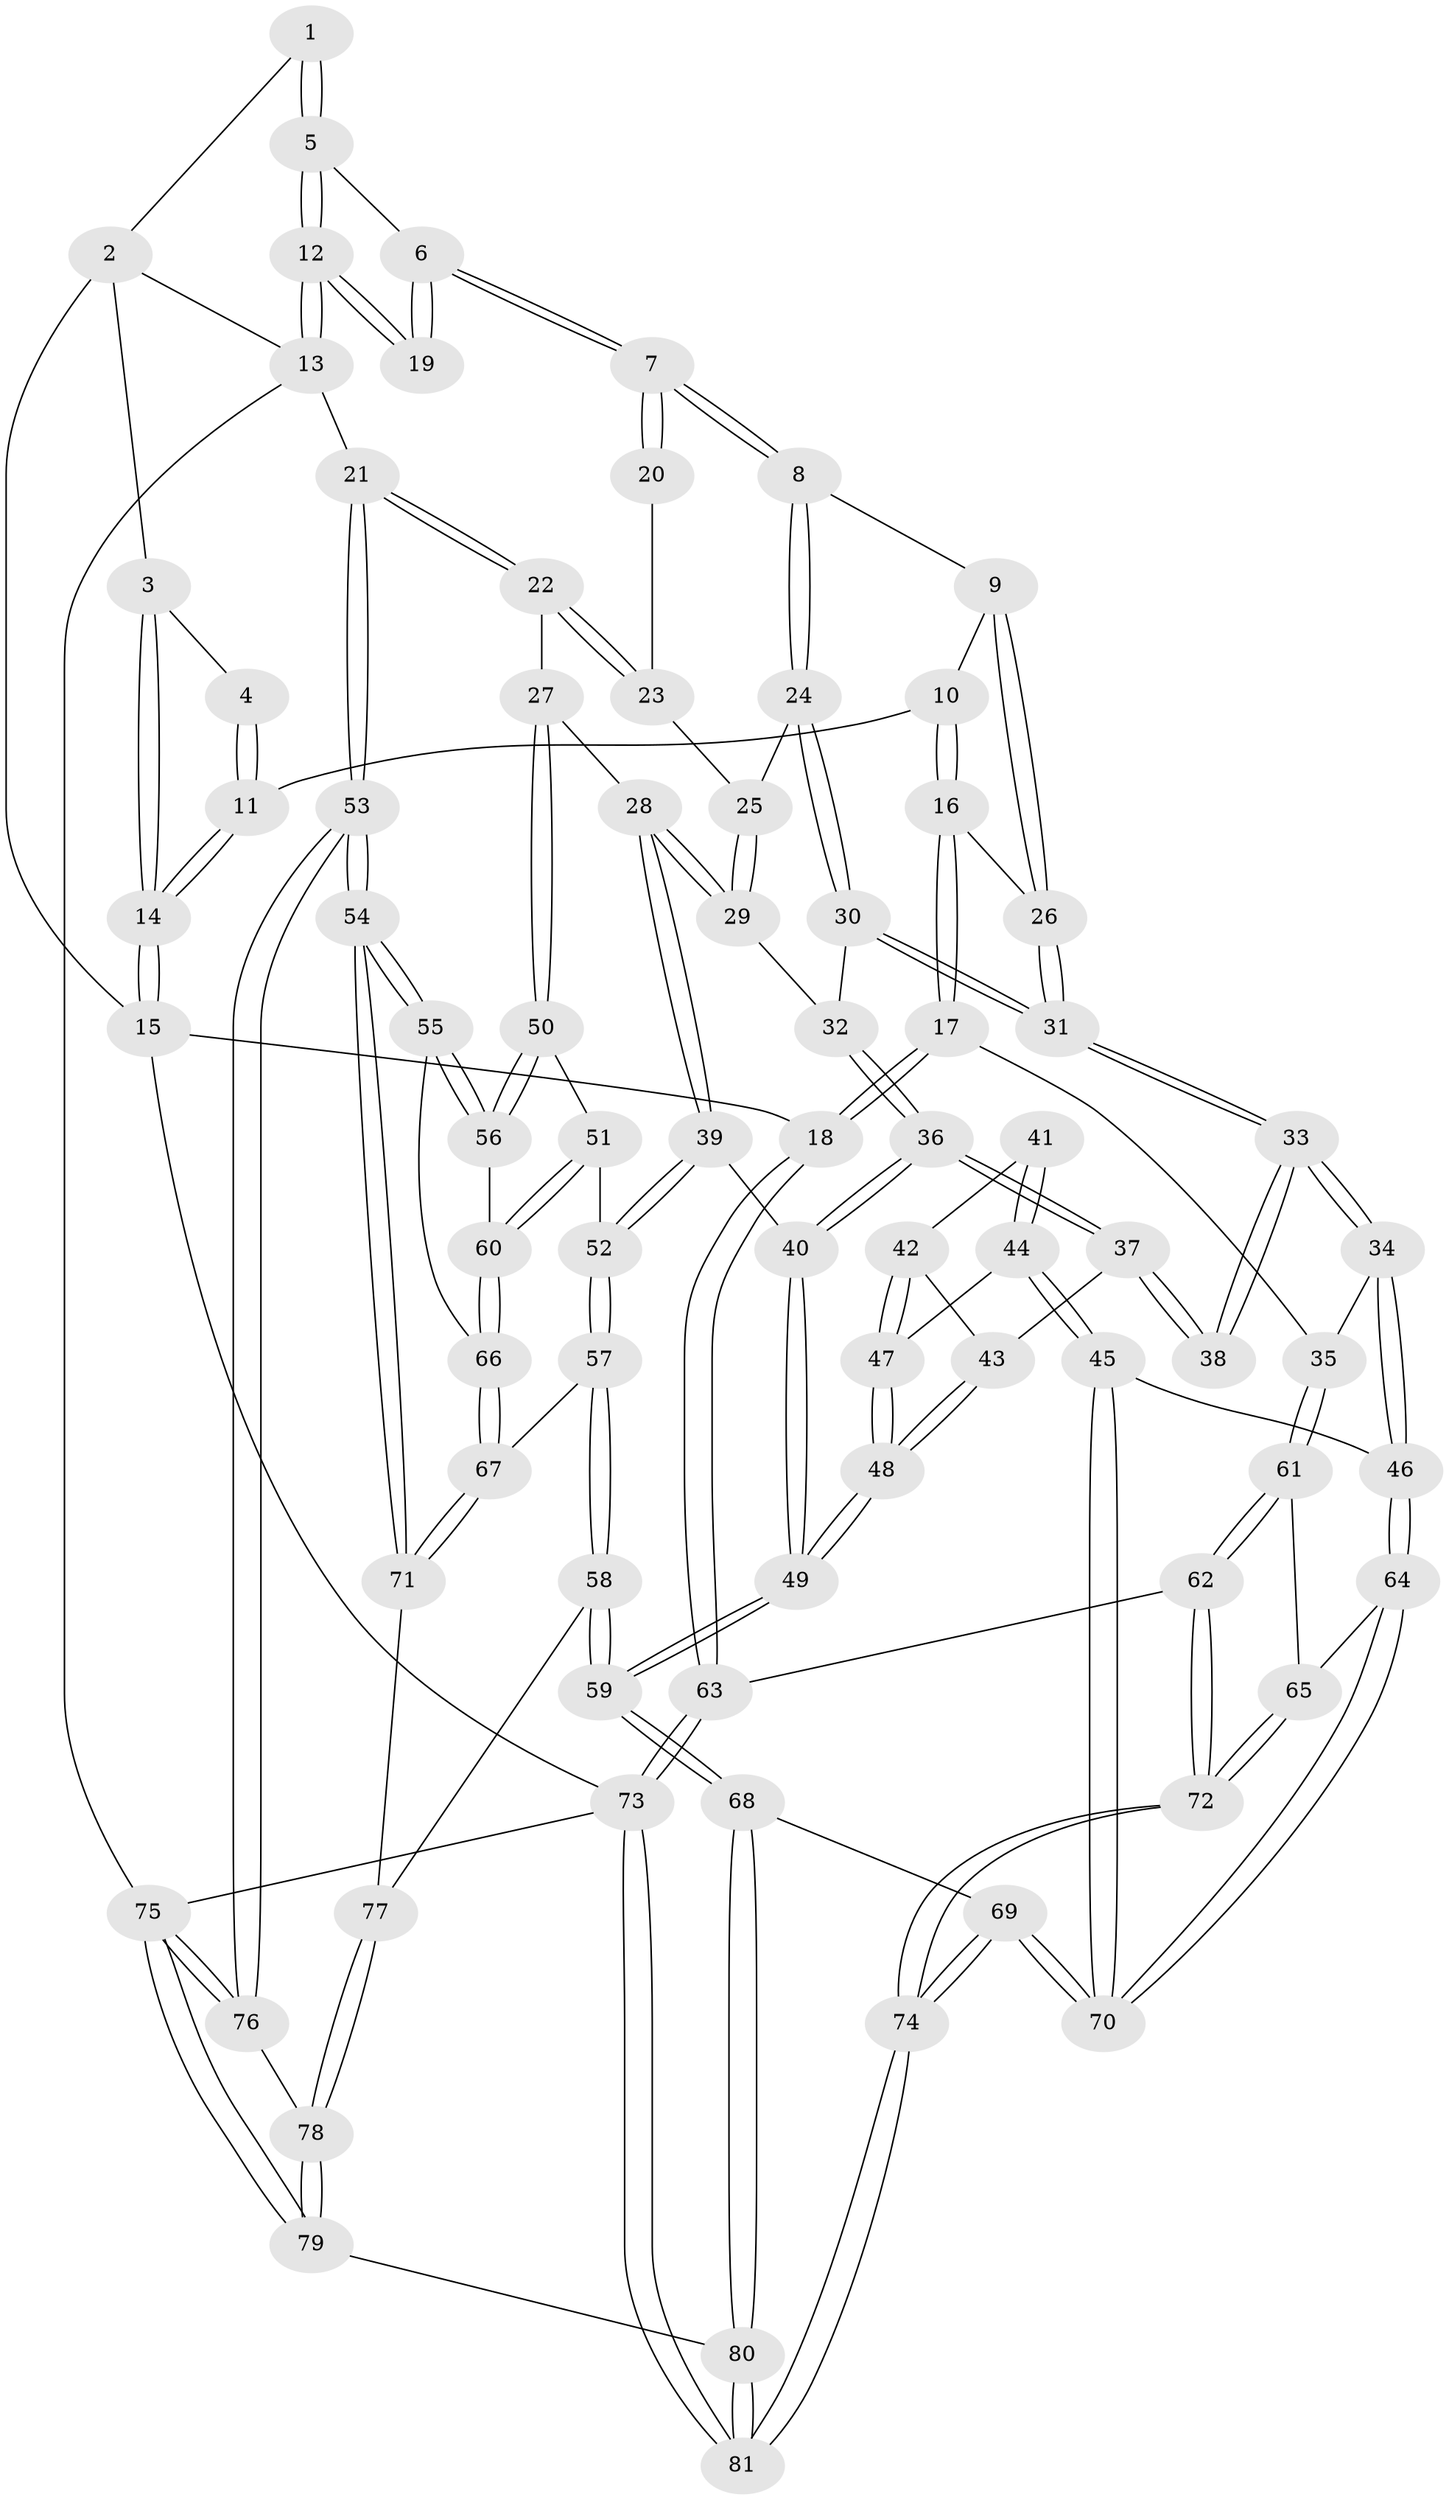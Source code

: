 // Generated by graph-tools (version 1.1) at 2025/03/03/09/25 03:03:23]
// undirected, 81 vertices, 199 edges
graph export_dot {
graph [start="1"]
  node [color=gray90,style=filled];
  1 [pos="+0.372403513152819+0"];
  2 [pos="+0+0"];
  3 [pos="+0.0712093964257236+0.14007523574021352"];
  4 [pos="+0.31218390015102615+0"];
  5 [pos="+0.42262084788255877+0"];
  6 [pos="+0.5033839467860777+0.17704737732461875"];
  7 [pos="+0.5070142522773654+0.1958585899513334"];
  8 [pos="+0.5068594400138198+0.22559436890304962"];
  9 [pos="+0.38583122165609696+0.2593121726559372"];
  10 [pos="+0.2464553615119481+0.2322926078349979"];
  11 [pos="+0.2331551148843363+0.2087574827224166"];
  12 [pos="+1+0"];
  13 [pos="+1+0"];
  14 [pos="+0.03367192862622099+0.2079805225406331"];
  15 [pos="+0+0.3689132408305568"];
  16 [pos="+0.21279021346800375+0.3574738222026719"];
  17 [pos="+0.09079627620711835+0.4064258507336404"];
  18 [pos="+0+0.42365373994190186"];
  19 [pos="+1+0"];
  20 [pos="+0.9259633398302709+0.10926968079276203"];
  21 [pos="+1+0.49832397668738904"];
  22 [pos="+0.9433146825540052+0.3505951041417947"];
  23 [pos="+0.8949118095688997+0.17306066794694036"];
  24 [pos="+0.5194984801010814+0.2530015050293604"];
  25 [pos="+0.8223480197812165+0.25266240706355225"];
  26 [pos="+0.2745845159128548+0.3705186335217263"];
  27 [pos="+0.8638425193020043+0.48555355504085773"];
  28 [pos="+0.8002488546676749+0.4304292956110102"];
  29 [pos="+0.7875627503702266+0.378848852892654"];
  30 [pos="+0.5291694178339541+0.32707560009126446"];
  31 [pos="+0.3515271114867031+0.45458085705423223"];
  32 [pos="+0.5309262199912618+0.32975130965177835"];
  33 [pos="+0.3439407930595946+0.4936573316602171"];
  34 [pos="+0.30920947814822747+0.5369434274588167"];
  35 [pos="+0.3052860634691266+0.538014441925175"];
  36 [pos="+0.5774579709545588+0.4869490693669303"];
  37 [pos="+0.5544219568744492+0.499101623721252"];
  38 [pos="+0.43136857234720544+0.5296240536432872"];
  39 [pos="+0.6332768323649876+0.5115912060128909"];
  40 [pos="+0.5872555294883388+0.49658562601802336"];
  41 [pos="+0.43473746249202644+0.5569985876161411"];
  42 [pos="+0.478656294838851+0.5817390468282971"];
  43 [pos="+0.4863562905876942+0.5785582020640897"];
  44 [pos="+0.4239727178354044+0.6252749560549161"];
  45 [pos="+0.4007028261852771+0.6319007704682533"];
  46 [pos="+0.34588230253454116+0.5889370422814769"];
  47 [pos="+0.4308506126962723+0.6263720068117514"];
  48 [pos="+0.510442784673589+0.6701433343893867"];
  49 [pos="+0.5426563696757591+0.6958982444346644"];
  50 [pos="+0.8733993526736008+0.5014311137103238"];
  51 [pos="+0.7704428862310627+0.556982294117118"];
  52 [pos="+0.6864884126084138+0.5831282732229774"];
  53 [pos="+1+0.7052106194054247"];
  54 [pos="+1+0.6976302793608992"];
  55 [pos="+0.9673780882512648+0.5683092030437776"];
  56 [pos="+0.8817818878332296+0.5093125468104587"];
  57 [pos="+0.7099610197649369+0.6939113017644634"];
  58 [pos="+0.6220710233593788+0.7620275768852588"];
  59 [pos="+0.5703917389792615+0.7854102608371004"];
  60 [pos="+0.7737933849237355+0.6281628343208384"];
  61 [pos="+0.19026774740611296+0.6513216074715459"];
  62 [pos="+0+0.6854837873412782"];
  63 [pos="+0+0.6542353533118357"];
  64 [pos="+0.30309597754168716+0.7121048311011912"];
  65 [pos="+0.2744046784772933+0.703845968770004"];
  66 [pos="+0.770196673376216+0.634159191544072"];
  67 [pos="+0.7300127497831784+0.6949330648324403"];
  68 [pos="+0.5572588375015113+0.8066512314953995"];
  69 [pos="+0.3771294994482115+0.7677919021052483"];
  70 [pos="+0.3683379523146792+0.7519701046367319"];
  71 [pos="+0.8448857452007589+0.7307954750630931"];
  72 [pos="+0.19708779055868236+0.918268270080622"];
  73 [pos="+0+1"];
  74 [pos="+0.23030603978254094+0.9571259278250619"];
  75 [pos="+1+1"];
  76 [pos="+1+0.7210028625263651"];
  77 [pos="+0.778181219147885+0.8494807353451395"];
  78 [pos="+0.7885906006271141+0.946869368255899"];
  79 [pos="+0.6561938193069985+1"];
  80 [pos="+0.57555200626123+1"];
  81 [pos="+0.29321409912205715+1"];
  1 -- 2;
  1 -- 5;
  1 -- 5;
  2 -- 3;
  2 -- 13;
  2 -- 15;
  3 -- 4;
  3 -- 14;
  3 -- 14;
  4 -- 11;
  4 -- 11;
  5 -- 6;
  5 -- 12;
  5 -- 12;
  6 -- 7;
  6 -- 7;
  6 -- 19;
  6 -- 19;
  7 -- 8;
  7 -- 8;
  7 -- 20;
  7 -- 20;
  8 -- 9;
  8 -- 24;
  8 -- 24;
  9 -- 10;
  9 -- 26;
  9 -- 26;
  10 -- 11;
  10 -- 16;
  10 -- 16;
  11 -- 14;
  11 -- 14;
  12 -- 13;
  12 -- 13;
  12 -- 19;
  12 -- 19;
  13 -- 21;
  13 -- 75;
  14 -- 15;
  14 -- 15;
  15 -- 18;
  15 -- 73;
  16 -- 17;
  16 -- 17;
  16 -- 26;
  17 -- 18;
  17 -- 18;
  17 -- 35;
  18 -- 63;
  18 -- 63;
  20 -- 23;
  21 -- 22;
  21 -- 22;
  21 -- 53;
  21 -- 53;
  22 -- 23;
  22 -- 23;
  22 -- 27;
  23 -- 25;
  24 -- 25;
  24 -- 30;
  24 -- 30;
  25 -- 29;
  25 -- 29;
  26 -- 31;
  26 -- 31;
  27 -- 28;
  27 -- 50;
  27 -- 50;
  28 -- 29;
  28 -- 29;
  28 -- 39;
  28 -- 39;
  29 -- 32;
  30 -- 31;
  30 -- 31;
  30 -- 32;
  31 -- 33;
  31 -- 33;
  32 -- 36;
  32 -- 36;
  33 -- 34;
  33 -- 34;
  33 -- 38;
  33 -- 38;
  34 -- 35;
  34 -- 46;
  34 -- 46;
  35 -- 61;
  35 -- 61;
  36 -- 37;
  36 -- 37;
  36 -- 40;
  36 -- 40;
  37 -- 38;
  37 -- 38;
  37 -- 43;
  39 -- 40;
  39 -- 52;
  39 -- 52;
  40 -- 49;
  40 -- 49;
  41 -- 42;
  41 -- 44;
  41 -- 44;
  42 -- 43;
  42 -- 47;
  42 -- 47;
  43 -- 48;
  43 -- 48;
  44 -- 45;
  44 -- 45;
  44 -- 47;
  45 -- 46;
  45 -- 70;
  45 -- 70;
  46 -- 64;
  46 -- 64;
  47 -- 48;
  47 -- 48;
  48 -- 49;
  48 -- 49;
  49 -- 59;
  49 -- 59;
  50 -- 51;
  50 -- 56;
  50 -- 56;
  51 -- 52;
  51 -- 60;
  51 -- 60;
  52 -- 57;
  52 -- 57;
  53 -- 54;
  53 -- 54;
  53 -- 76;
  53 -- 76;
  54 -- 55;
  54 -- 55;
  54 -- 71;
  54 -- 71;
  55 -- 56;
  55 -- 56;
  55 -- 66;
  56 -- 60;
  57 -- 58;
  57 -- 58;
  57 -- 67;
  58 -- 59;
  58 -- 59;
  58 -- 77;
  59 -- 68;
  59 -- 68;
  60 -- 66;
  60 -- 66;
  61 -- 62;
  61 -- 62;
  61 -- 65;
  62 -- 63;
  62 -- 72;
  62 -- 72;
  63 -- 73;
  63 -- 73;
  64 -- 65;
  64 -- 70;
  64 -- 70;
  65 -- 72;
  65 -- 72;
  66 -- 67;
  66 -- 67;
  67 -- 71;
  67 -- 71;
  68 -- 69;
  68 -- 80;
  68 -- 80;
  69 -- 70;
  69 -- 70;
  69 -- 74;
  69 -- 74;
  71 -- 77;
  72 -- 74;
  72 -- 74;
  73 -- 81;
  73 -- 81;
  73 -- 75;
  74 -- 81;
  74 -- 81;
  75 -- 76;
  75 -- 76;
  75 -- 79;
  75 -- 79;
  76 -- 78;
  77 -- 78;
  77 -- 78;
  78 -- 79;
  78 -- 79;
  79 -- 80;
  80 -- 81;
  80 -- 81;
}
